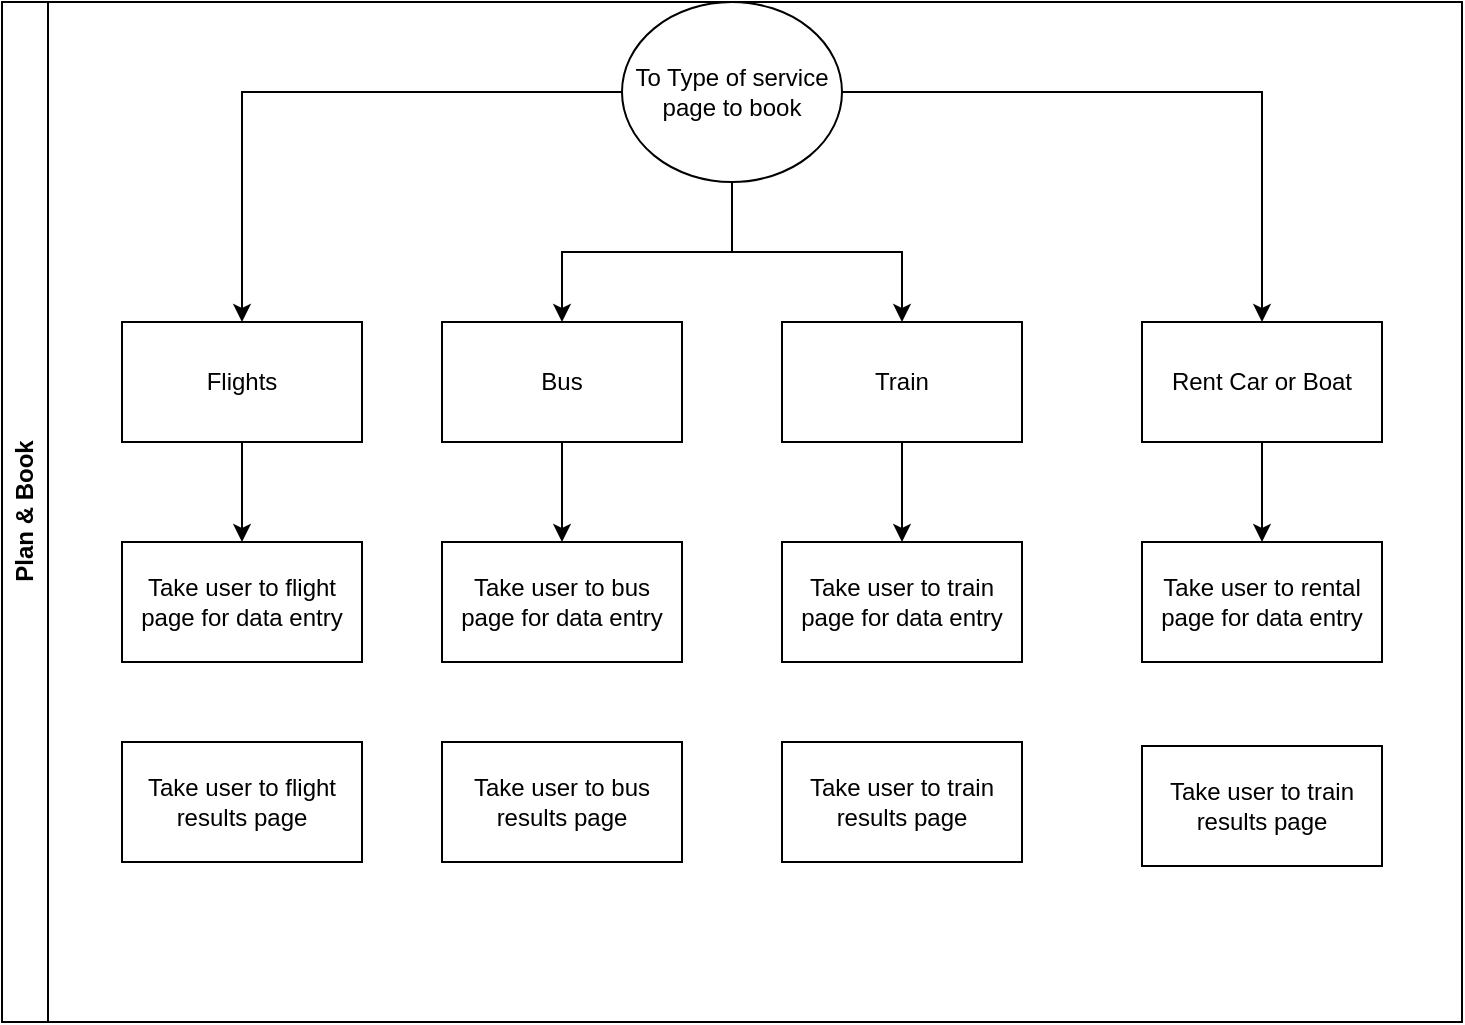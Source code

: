 <mxfile version="27.2.0">
  <diagram name="Page-1" id="I1FHyaOTAU-nas7kCPJz">
    <mxGraphModel dx="1042" dy="608" grid="1" gridSize="10" guides="1" tooltips="1" connect="1" arrows="1" fold="1" page="1" pageScale="1" pageWidth="850" pageHeight="1100" math="0" shadow="0">
      <root>
        <mxCell id="0" />
        <mxCell id="1" parent="0" />
        <mxCell id="l4saIsvpHBig4WGc_eLC-1" value="Plan &amp;amp; Book" style="swimlane;horizontal=0;whiteSpace=wrap;html=1;" parent="1" vertex="1">
          <mxGeometry x="20" y="70" width="730" height="510" as="geometry" />
        </mxCell>
        <mxCell id="l4saIsvpHBig4WGc_eLC-8" style="edgeStyle=orthogonalEdgeStyle;rounded=0;orthogonalLoop=1;jettySize=auto;html=1;entryX=0.5;entryY=0;entryDx=0;entryDy=0;" parent="l4saIsvpHBig4WGc_eLC-1" source="l4saIsvpHBig4WGc_eLC-3" target="l4saIsvpHBig4WGc_eLC-4" edge="1">
          <mxGeometry relative="1" as="geometry" />
        </mxCell>
        <mxCell id="l4saIsvpHBig4WGc_eLC-9" style="edgeStyle=orthogonalEdgeStyle;rounded=0;orthogonalLoop=1;jettySize=auto;html=1;entryX=0.5;entryY=0;entryDx=0;entryDy=0;" parent="l4saIsvpHBig4WGc_eLC-1" source="l4saIsvpHBig4WGc_eLC-3" target="l4saIsvpHBig4WGc_eLC-5" edge="1">
          <mxGeometry relative="1" as="geometry" />
        </mxCell>
        <mxCell id="l4saIsvpHBig4WGc_eLC-10" style="edgeStyle=orthogonalEdgeStyle;rounded=0;orthogonalLoop=1;jettySize=auto;html=1;" parent="l4saIsvpHBig4WGc_eLC-1" source="l4saIsvpHBig4WGc_eLC-3" target="l4saIsvpHBig4WGc_eLC-6" edge="1">
          <mxGeometry relative="1" as="geometry" />
        </mxCell>
        <mxCell id="l4saIsvpHBig4WGc_eLC-11" style="edgeStyle=orthogonalEdgeStyle;rounded=0;orthogonalLoop=1;jettySize=auto;html=1;" parent="l4saIsvpHBig4WGc_eLC-1" source="l4saIsvpHBig4WGc_eLC-3" target="l4saIsvpHBig4WGc_eLC-7" edge="1">
          <mxGeometry relative="1" as="geometry" />
        </mxCell>
        <mxCell id="l4saIsvpHBig4WGc_eLC-3" value="To Type of service page to book" style="ellipse;whiteSpace=wrap;html=1;" parent="l4saIsvpHBig4WGc_eLC-1" vertex="1">
          <mxGeometry x="310" width="110" height="90" as="geometry" />
        </mxCell>
        <mxCell id="l4saIsvpHBig4WGc_eLC-18" style="edgeStyle=orthogonalEdgeStyle;rounded=0;orthogonalLoop=1;jettySize=auto;html=1;entryX=0.5;entryY=0;entryDx=0;entryDy=0;" parent="l4saIsvpHBig4WGc_eLC-1" source="l4saIsvpHBig4WGc_eLC-4" target="l4saIsvpHBig4WGc_eLC-14" edge="1">
          <mxGeometry relative="1" as="geometry" />
        </mxCell>
        <mxCell id="l4saIsvpHBig4WGc_eLC-4" value="Flights" style="rounded=0;whiteSpace=wrap;html=1;" parent="l4saIsvpHBig4WGc_eLC-1" vertex="1">
          <mxGeometry x="60" y="160" width="120" height="60" as="geometry" />
        </mxCell>
        <mxCell id="l4saIsvpHBig4WGc_eLC-19" style="edgeStyle=orthogonalEdgeStyle;rounded=0;orthogonalLoop=1;jettySize=auto;html=1;entryX=0.5;entryY=0;entryDx=0;entryDy=0;" parent="l4saIsvpHBig4WGc_eLC-1" source="l4saIsvpHBig4WGc_eLC-5" target="l4saIsvpHBig4WGc_eLC-15" edge="1">
          <mxGeometry relative="1" as="geometry" />
        </mxCell>
        <mxCell id="l4saIsvpHBig4WGc_eLC-5" value="Bus" style="rounded=0;whiteSpace=wrap;html=1;" parent="l4saIsvpHBig4WGc_eLC-1" vertex="1">
          <mxGeometry x="220" y="160" width="120" height="60" as="geometry" />
        </mxCell>
        <mxCell id="l4saIsvpHBig4WGc_eLC-20" style="edgeStyle=orthogonalEdgeStyle;rounded=0;orthogonalLoop=1;jettySize=auto;html=1;" parent="l4saIsvpHBig4WGc_eLC-1" source="l4saIsvpHBig4WGc_eLC-6" target="l4saIsvpHBig4WGc_eLC-16" edge="1">
          <mxGeometry relative="1" as="geometry" />
        </mxCell>
        <mxCell id="l4saIsvpHBig4WGc_eLC-6" value="Train" style="rounded=0;whiteSpace=wrap;html=1;" parent="l4saIsvpHBig4WGc_eLC-1" vertex="1">
          <mxGeometry x="390" y="160" width="120" height="60" as="geometry" />
        </mxCell>
        <mxCell id="l4saIsvpHBig4WGc_eLC-21" style="edgeStyle=orthogonalEdgeStyle;rounded=0;orthogonalLoop=1;jettySize=auto;html=1;" parent="l4saIsvpHBig4WGc_eLC-1" source="l4saIsvpHBig4WGc_eLC-7" target="l4saIsvpHBig4WGc_eLC-17" edge="1">
          <mxGeometry relative="1" as="geometry" />
        </mxCell>
        <mxCell id="l4saIsvpHBig4WGc_eLC-7" value="Rent Car or Boat" style="rounded=0;whiteSpace=wrap;html=1;" parent="l4saIsvpHBig4WGc_eLC-1" vertex="1">
          <mxGeometry x="570" y="160" width="120" height="60" as="geometry" />
        </mxCell>
        <mxCell id="l4saIsvpHBig4WGc_eLC-14" value="Take user to flight page for data entry" style="rounded=0;whiteSpace=wrap;html=1;" parent="l4saIsvpHBig4WGc_eLC-1" vertex="1">
          <mxGeometry x="60" y="270" width="120" height="60" as="geometry" />
        </mxCell>
        <mxCell id="l4saIsvpHBig4WGc_eLC-15" value="Take user to bus page for data entry" style="rounded=0;whiteSpace=wrap;html=1;" parent="l4saIsvpHBig4WGc_eLC-1" vertex="1">
          <mxGeometry x="220" y="270" width="120" height="60" as="geometry" />
        </mxCell>
        <mxCell id="l4saIsvpHBig4WGc_eLC-16" value="Take user to train page for data entry" style="rounded=0;whiteSpace=wrap;html=1;" parent="l4saIsvpHBig4WGc_eLC-1" vertex="1">
          <mxGeometry x="390" y="270" width="120" height="60" as="geometry" />
        </mxCell>
        <mxCell id="l4saIsvpHBig4WGc_eLC-17" value="Take user to rental page for data entry" style="rounded=0;whiteSpace=wrap;html=1;" parent="l4saIsvpHBig4WGc_eLC-1" vertex="1">
          <mxGeometry x="570" y="270" width="120" height="60" as="geometry" />
        </mxCell>
        <mxCell id="l4saIsvpHBig4WGc_eLC-22" value="Take user to flight results page" style="rounded=0;whiteSpace=wrap;html=1;" parent="l4saIsvpHBig4WGc_eLC-1" vertex="1">
          <mxGeometry x="60" y="370" width="120" height="60" as="geometry" />
        </mxCell>
        <mxCell id="l4saIsvpHBig4WGc_eLC-23" value="Take user to bus results page" style="rounded=0;whiteSpace=wrap;html=1;" parent="l4saIsvpHBig4WGc_eLC-1" vertex="1">
          <mxGeometry x="220" y="370" width="120" height="60" as="geometry" />
        </mxCell>
        <mxCell id="l4saIsvpHBig4WGc_eLC-25" value="Take user to train results page" style="rounded=0;whiteSpace=wrap;html=1;" parent="l4saIsvpHBig4WGc_eLC-1" vertex="1">
          <mxGeometry x="390" y="370" width="120" height="60" as="geometry" />
        </mxCell>
        <mxCell id="l4saIsvpHBig4WGc_eLC-26" value="Take user to train results page" style="rounded=0;whiteSpace=wrap;html=1;" parent="l4saIsvpHBig4WGc_eLC-1" vertex="1">
          <mxGeometry x="570" y="372" width="120" height="60" as="geometry" />
        </mxCell>
      </root>
    </mxGraphModel>
  </diagram>
</mxfile>
